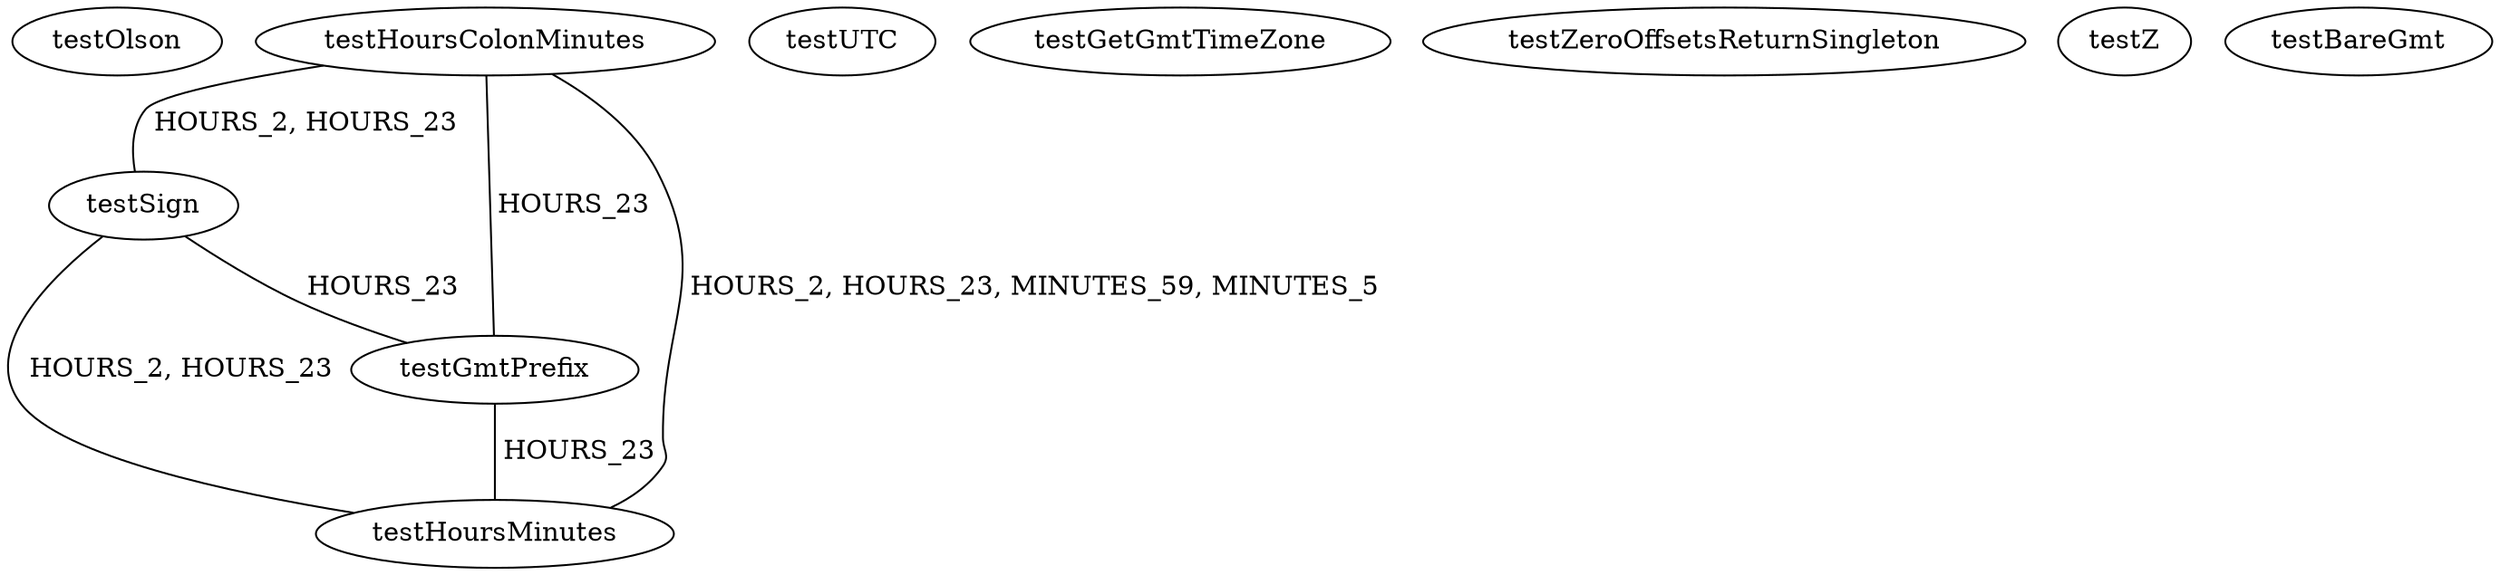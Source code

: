 digraph G {
testOlson;
testHoursColonMinutes;
testUTC;
testGetGmtTimeZone;
testZeroOffsetsReturnSingleton;
testZ;
testSign;
testBareGmt;
testGmtPrefix;
testHoursMinutes;
testHoursColonMinutes -> testSign [label=" HOURS_2, HOURS_23", dir=none];
testHoursColonMinutes -> testGmtPrefix [label=" HOURS_23", dir=none];
testHoursColonMinutes -> testHoursMinutes [label=" HOURS_2, HOURS_23, MINUTES_59, MINUTES_5", dir=none];
testSign -> testGmtPrefix [label=" HOURS_23", dir=none];
testSign -> testHoursMinutes [label=" HOURS_2, HOURS_23", dir=none];
testGmtPrefix -> testHoursMinutes [label=" HOURS_23", dir=none];
}
